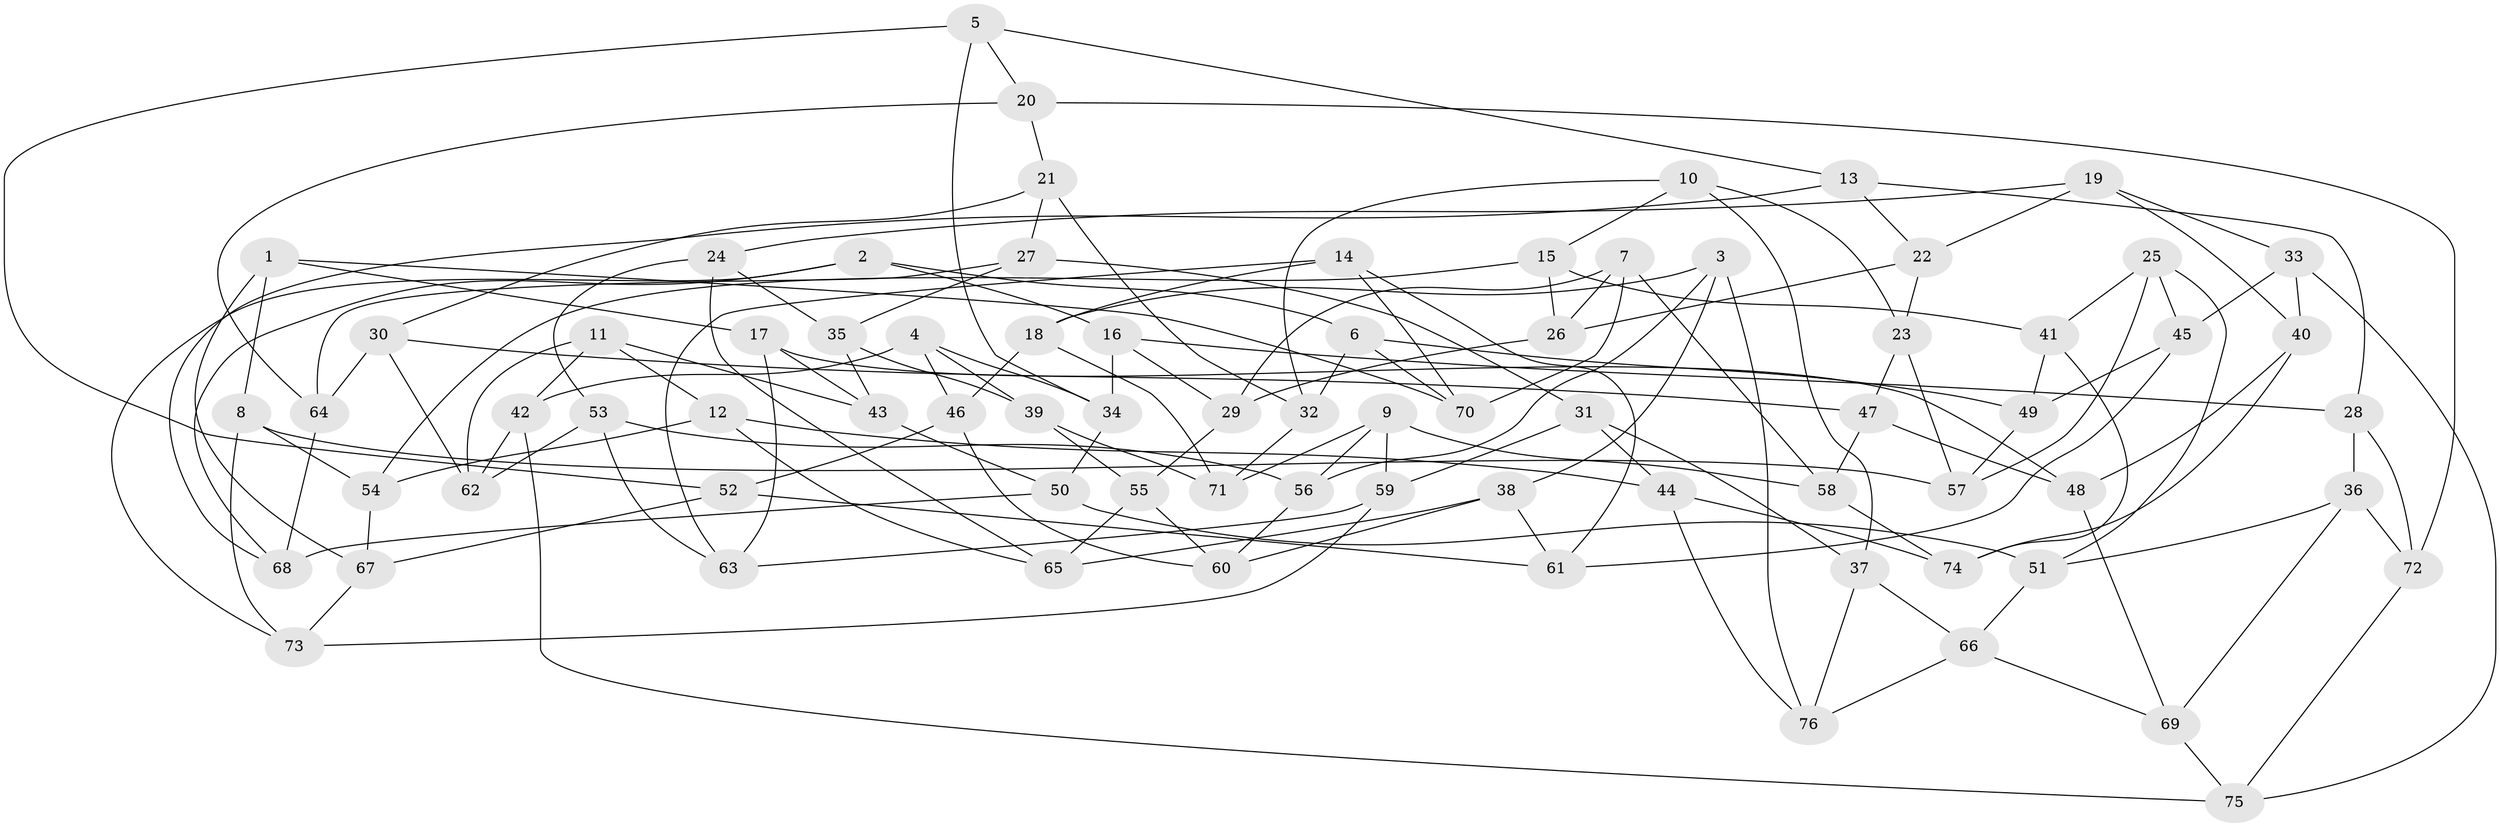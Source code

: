 // Generated by graph-tools (version 1.1) at 2025/03/03/09/25 03:03:03]
// undirected, 76 vertices, 152 edges
graph export_dot {
graph [start="1"]
  node [color=gray90,style=filled];
  1;
  2;
  3;
  4;
  5;
  6;
  7;
  8;
  9;
  10;
  11;
  12;
  13;
  14;
  15;
  16;
  17;
  18;
  19;
  20;
  21;
  22;
  23;
  24;
  25;
  26;
  27;
  28;
  29;
  30;
  31;
  32;
  33;
  34;
  35;
  36;
  37;
  38;
  39;
  40;
  41;
  42;
  43;
  44;
  45;
  46;
  47;
  48;
  49;
  50;
  51;
  52;
  53;
  54;
  55;
  56;
  57;
  58;
  59;
  60;
  61;
  62;
  63;
  64;
  65;
  66;
  67;
  68;
  69;
  70;
  71;
  72;
  73;
  74;
  75;
  76;
  1 -- 17;
  1 -- 67;
  1 -- 70;
  1 -- 8;
  2 -- 68;
  2 -- 16;
  2 -- 73;
  2 -- 6;
  3 -- 38;
  3 -- 76;
  3 -- 56;
  3 -- 18;
  4 -- 39;
  4 -- 42;
  4 -- 34;
  4 -- 46;
  5 -- 13;
  5 -- 34;
  5 -- 20;
  5 -- 52;
  6 -- 32;
  6 -- 49;
  6 -- 70;
  7 -- 58;
  7 -- 26;
  7 -- 70;
  7 -- 29;
  8 -- 73;
  8 -- 57;
  8 -- 54;
  9 -- 56;
  9 -- 58;
  9 -- 71;
  9 -- 59;
  10 -- 32;
  10 -- 37;
  10 -- 23;
  10 -- 15;
  11 -- 42;
  11 -- 12;
  11 -- 43;
  11 -- 62;
  12 -- 65;
  12 -- 54;
  12 -- 44;
  13 -- 22;
  13 -- 68;
  13 -- 28;
  14 -- 63;
  14 -- 18;
  14 -- 70;
  14 -- 61;
  15 -- 26;
  15 -- 41;
  15 -- 54;
  16 -- 29;
  16 -- 34;
  16 -- 28;
  17 -- 43;
  17 -- 48;
  17 -- 63;
  18 -- 71;
  18 -- 46;
  19 -- 40;
  19 -- 33;
  19 -- 22;
  19 -- 24;
  20 -- 64;
  20 -- 72;
  20 -- 21;
  21 -- 32;
  21 -- 30;
  21 -- 27;
  22 -- 23;
  22 -- 26;
  23 -- 57;
  23 -- 47;
  24 -- 53;
  24 -- 35;
  24 -- 65;
  25 -- 41;
  25 -- 57;
  25 -- 45;
  25 -- 51;
  26 -- 29;
  27 -- 31;
  27 -- 64;
  27 -- 35;
  28 -- 36;
  28 -- 72;
  29 -- 55;
  30 -- 62;
  30 -- 47;
  30 -- 64;
  31 -- 44;
  31 -- 37;
  31 -- 59;
  32 -- 71;
  33 -- 40;
  33 -- 45;
  33 -- 75;
  34 -- 50;
  35 -- 43;
  35 -- 39;
  36 -- 69;
  36 -- 72;
  36 -- 51;
  37 -- 66;
  37 -- 76;
  38 -- 60;
  38 -- 61;
  38 -- 65;
  39 -- 55;
  39 -- 71;
  40 -- 48;
  40 -- 74;
  41 -- 49;
  41 -- 74;
  42 -- 62;
  42 -- 75;
  43 -- 50;
  44 -- 76;
  44 -- 74;
  45 -- 49;
  45 -- 61;
  46 -- 52;
  46 -- 60;
  47 -- 48;
  47 -- 58;
  48 -- 69;
  49 -- 57;
  50 -- 51;
  50 -- 68;
  51 -- 66;
  52 -- 67;
  52 -- 61;
  53 -- 63;
  53 -- 56;
  53 -- 62;
  54 -- 67;
  55 -- 65;
  55 -- 60;
  56 -- 60;
  58 -- 74;
  59 -- 63;
  59 -- 73;
  64 -- 68;
  66 -- 69;
  66 -- 76;
  67 -- 73;
  69 -- 75;
  72 -- 75;
}
